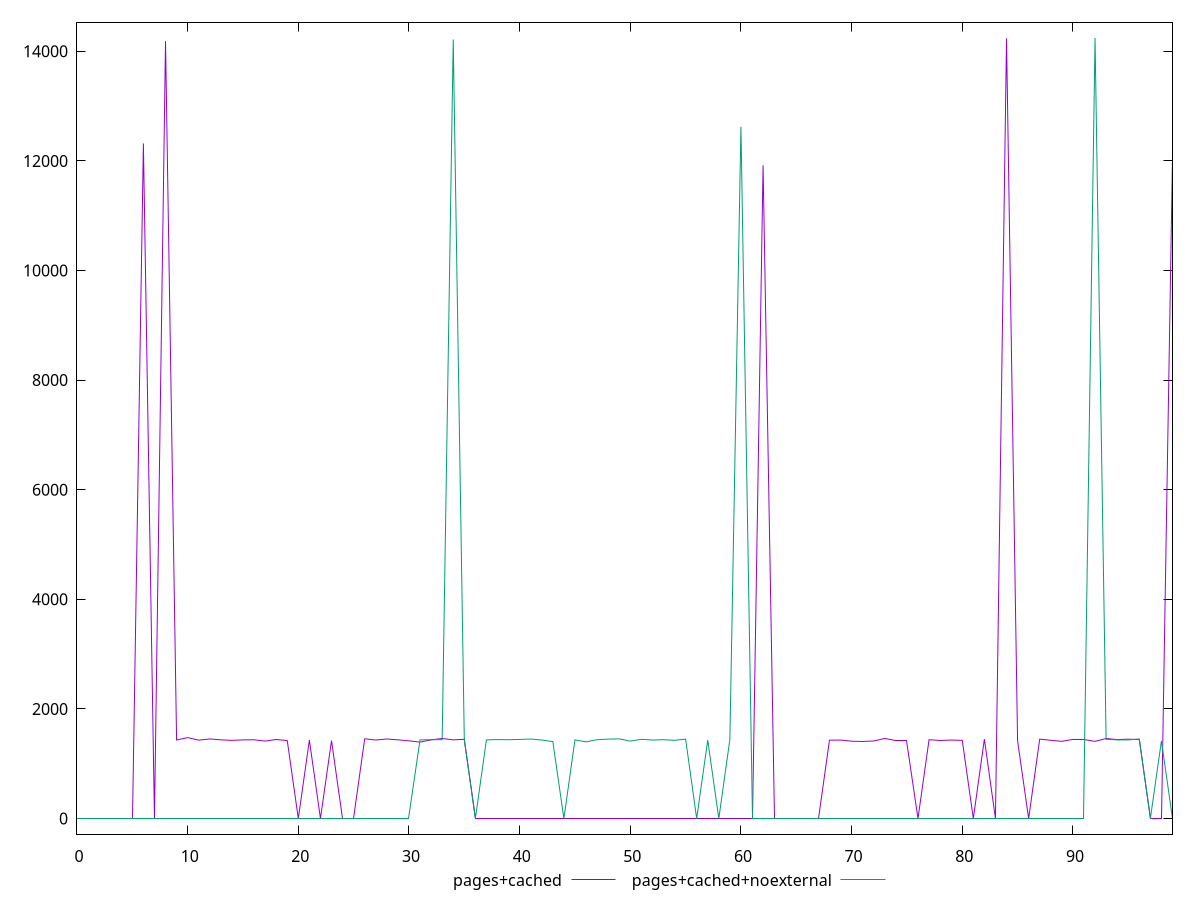 reset

$pagesCached <<EOF
0 0
1 0
2 0
3 0
4 0
5 0
6 12319
7 0
8 14185
9 1432
10 1477
11 1430
12 1452
13 1436
14 1426
15 1435
16 1437
17 1413
18 1442
19 1422
20 0
21 1431
22 0
23 1422
24 0
25 0
26 1455
27 1432
28 1451
29 1436
30 1417
31 1394
32 1435
33 1461
34 1435
35 1445
36 0
37 0
38 0
39 0
40 0
41 0
42 0
43 0
44 0
45 0
46 0
47 0
48 0
49 0
50 0
51 0
52 0
53 0
54 0
55 0
56 0
57 0
58 0
59 0
60 0
61 0
62 11920
63 0
64 0
65 0
66 0
67 0
68 1429
69 1432
70 1411
71 1406
72 1415
73 1461
74 1431
75 1431
76 0
77 1438
78 1424
79 1432
80 1426
81 0
82 1449
83 0
84 14235
85 1418
86 0
87 1449
88 1428
89 1408
90 1444
91 1440
92 1408
93 1460
94 1441
95 1448
96 1439
97 0
98 0
99 12075
EOF

$pagesCachedNoexternal <<EOF
0 0
1 0
2 0
3 0
4 0
5 0
6 0
7 0
8 0
9 0
10 0
11 0
12 0
13 0
14 0
15 0
16 0
17 0
18 0
19 0
20 0
21 0
22 0
23 0
24 0
25 0
26 0
27 0
28 0
29 0
30 0
31 1435
32 1439
33 1438
34 14215
35 1435
36 0
37 1435
38 1440
39 1438
40 1443
41 1451
42 1432
43 1404
44 0
45 1435
46 1399
47 1438
48 1449
49 1453
50 1413
51 1445
52 1432
53 1438
54 1427
55 1449
56 0
57 1431
58 0
59 1443
60 12624
61 0
62 0
63 0
64 0
65 0
66 0
67 0
68 0
69 0
70 0
71 0
72 0
73 0
74 0
75 0
76 0
77 0
78 0
79 0
80 0
81 0
82 0
83 0
84 0
85 0
86 0
87 0
88 0
89 0
90 0
91 0
92 14244
93 1446
94 1435
95 1434
96 1452
97 0
98 1417
99 0
EOF

set key outside below
set xrange [0:99]
set yrange [-284.88:14528.88]
set trange [-284.88:14528.88]
set terminal svg size 640, 520 enhanced background rgb 'white'
set output "reprap/uses-rel-preload/comparison/line/1_vs_2.svg"

plot $pagesCached title "pages+cached" with line, \
     $pagesCachedNoexternal title "pages+cached+noexternal" with line

reset

